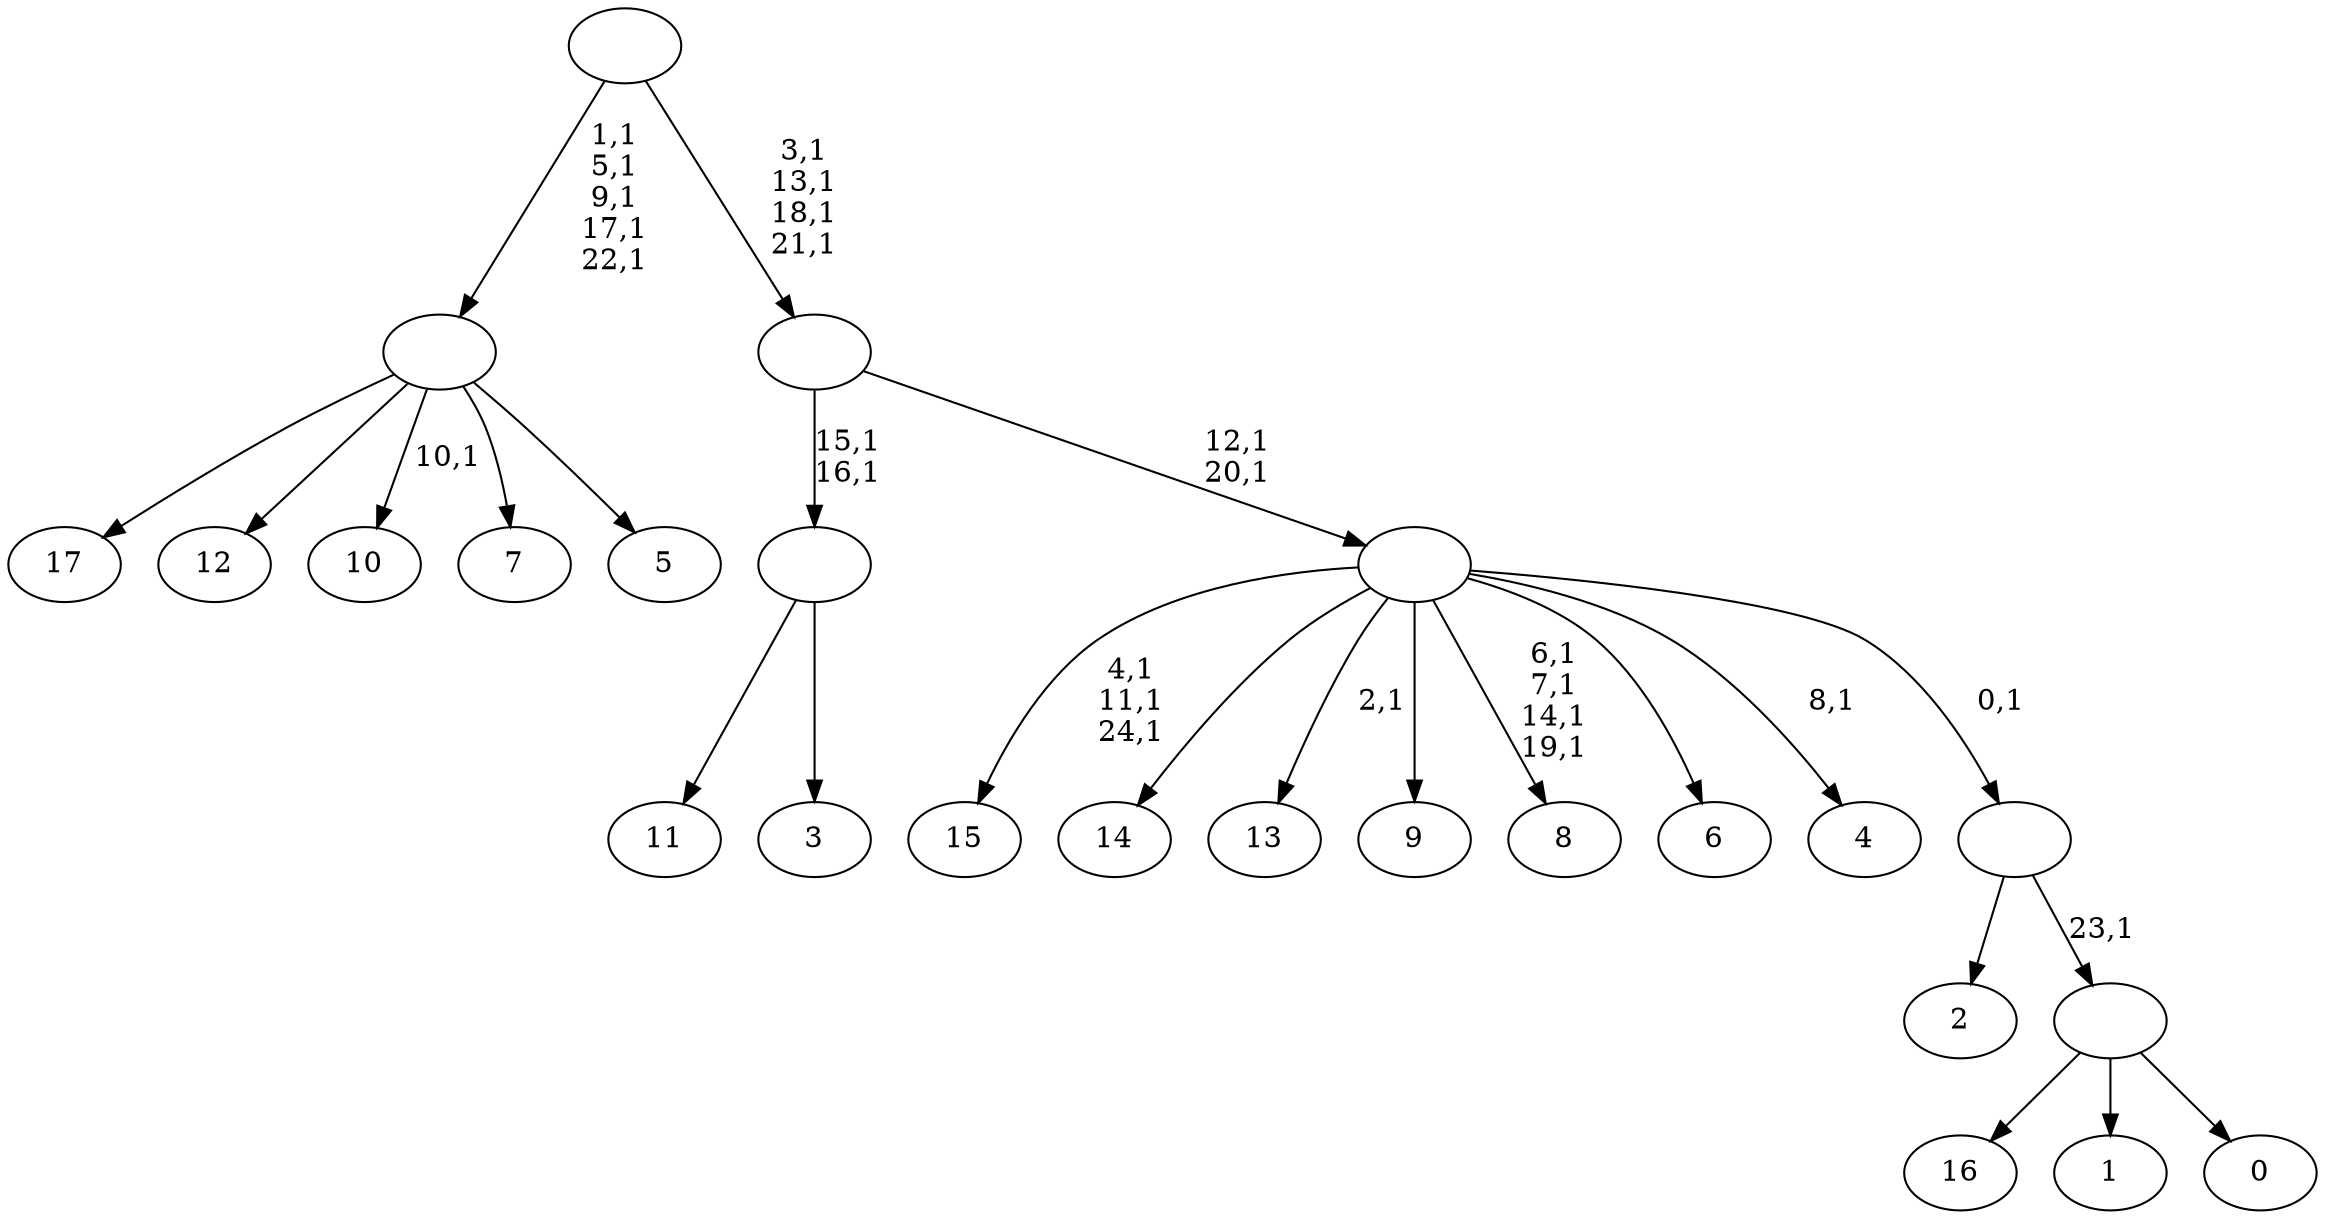 digraph T {
	43 [label="17"]
	42 [label="16"]
	41 [label="15"]
	37 [label="14"]
	36 [label="13"]
	34 [label="12"]
	33 [label="11"]
	32 [label="10"]
	30 [label="9"]
	29 [label="8"]
	24 [label="7"]
	23 [label="6"]
	22 [label="5"]
	21 [label=""]
	16 [label="4"]
	14 [label="3"]
	13 [label=""]
	11 [label="2"]
	10 [label="1"]
	9 [label="0"]
	8 [label=""]
	7 [label=""]
	6 [label=""]
	4 [label=""]
	0 [label=""]
	21 -> 32 [label="10,1"]
	21 -> 43 [label=""]
	21 -> 34 [label=""]
	21 -> 24 [label=""]
	21 -> 22 [label=""]
	13 -> 33 [label=""]
	13 -> 14 [label=""]
	8 -> 42 [label=""]
	8 -> 10 [label=""]
	8 -> 9 [label=""]
	7 -> 11 [label=""]
	7 -> 8 [label="23,1"]
	6 -> 16 [label="8,1"]
	6 -> 29 [label="6,1\n7,1\n14,1\n19,1"]
	6 -> 36 [label="2,1"]
	6 -> 41 [label="4,1\n11,1\n24,1"]
	6 -> 37 [label=""]
	6 -> 30 [label=""]
	6 -> 23 [label=""]
	6 -> 7 [label="0,1"]
	4 -> 6 [label="12,1\n20,1"]
	4 -> 13 [label="15,1\n16,1"]
	0 -> 4 [label="3,1\n13,1\n18,1\n21,1"]
	0 -> 21 [label="1,1\n5,1\n9,1\n17,1\n22,1"]
}
